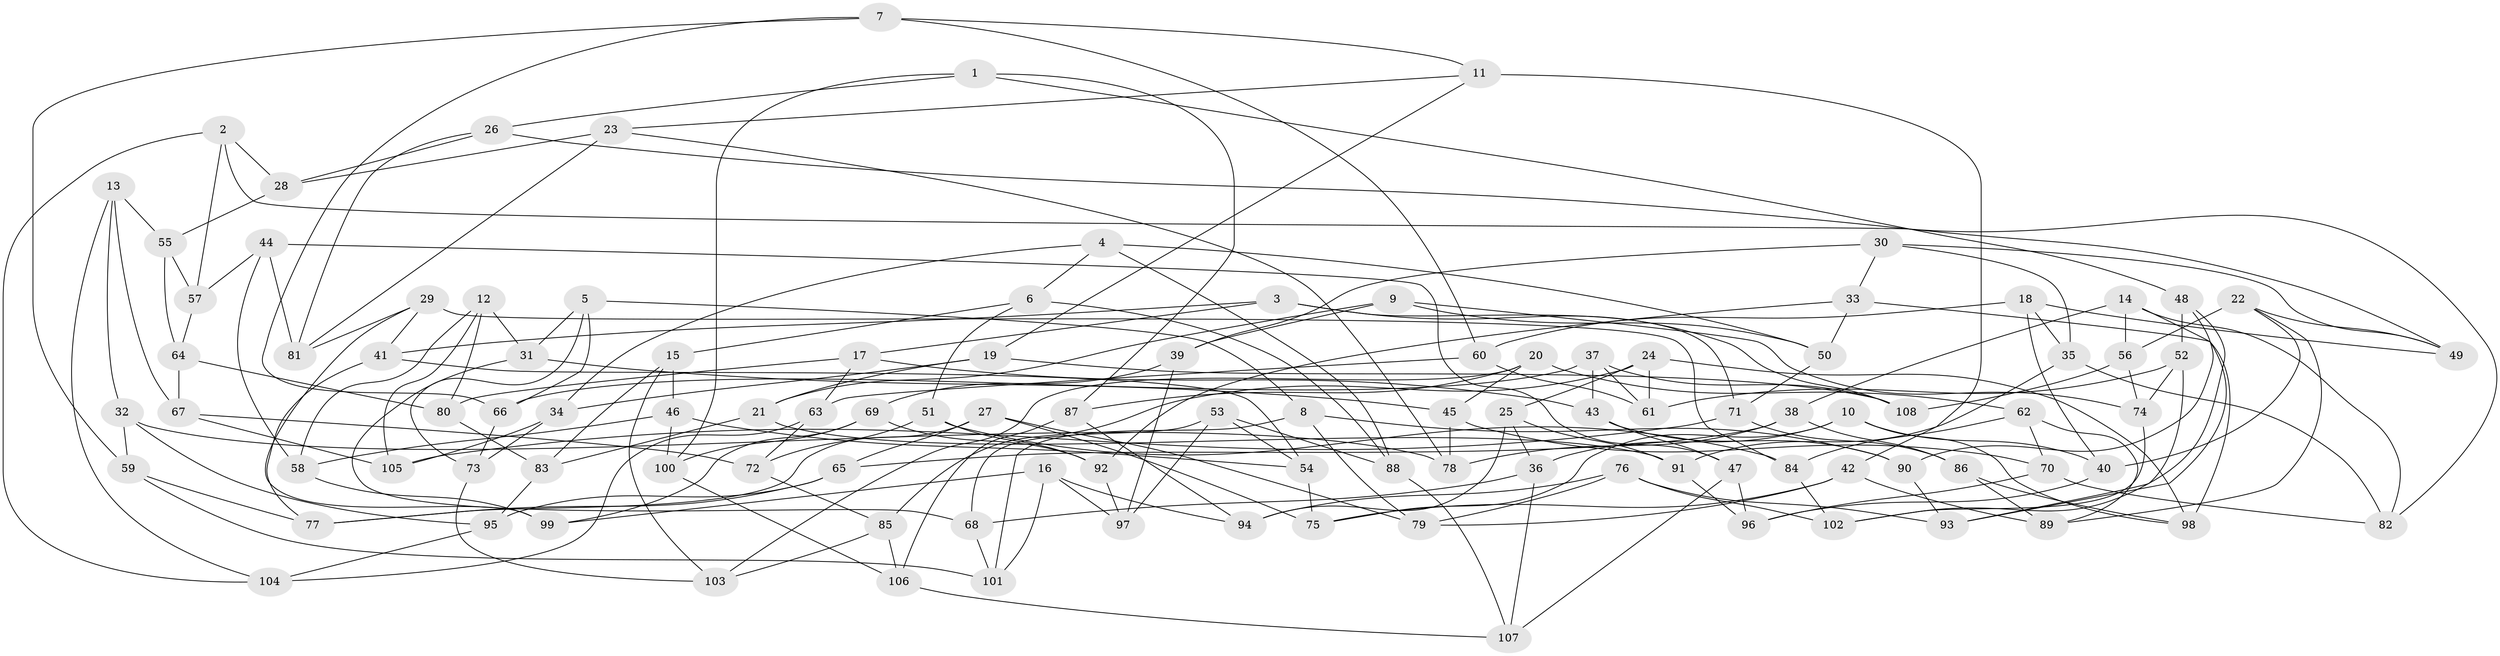 // coarse degree distribution, {6: 0.5454545454545454, 5: 0.09090909090909091, 4: 0.36363636363636365}
// Generated by graph-tools (version 1.1) at 2025/42/03/06/25 10:42:25]
// undirected, 108 vertices, 216 edges
graph export_dot {
graph [start="1"]
  node [color=gray90,style=filled];
  1;
  2;
  3;
  4;
  5;
  6;
  7;
  8;
  9;
  10;
  11;
  12;
  13;
  14;
  15;
  16;
  17;
  18;
  19;
  20;
  21;
  22;
  23;
  24;
  25;
  26;
  27;
  28;
  29;
  30;
  31;
  32;
  33;
  34;
  35;
  36;
  37;
  38;
  39;
  40;
  41;
  42;
  43;
  44;
  45;
  46;
  47;
  48;
  49;
  50;
  51;
  52;
  53;
  54;
  55;
  56;
  57;
  58;
  59;
  60;
  61;
  62;
  63;
  64;
  65;
  66;
  67;
  68;
  69;
  70;
  71;
  72;
  73;
  74;
  75;
  76;
  77;
  78;
  79;
  80;
  81;
  82;
  83;
  84;
  85;
  86;
  87;
  88;
  89;
  90;
  91;
  92;
  93;
  94;
  95;
  96;
  97;
  98;
  99;
  100;
  101;
  102;
  103;
  104;
  105;
  106;
  107;
  108;
  1 -- 100;
  1 -- 87;
  1 -- 26;
  1 -- 48;
  2 -- 82;
  2 -- 104;
  2 -- 28;
  2 -- 57;
  3 -- 108;
  3 -- 41;
  3 -- 71;
  3 -- 17;
  4 -- 6;
  4 -- 34;
  4 -- 88;
  4 -- 50;
  5 -- 73;
  5 -- 66;
  5 -- 8;
  5 -- 31;
  6 -- 51;
  6 -- 15;
  6 -- 88;
  7 -- 66;
  7 -- 11;
  7 -- 60;
  7 -- 59;
  8 -- 90;
  8 -- 79;
  8 -- 101;
  9 -- 50;
  9 -- 39;
  9 -- 21;
  9 -- 74;
  10 -- 98;
  10 -- 40;
  10 -- 36;
  10 -- 75;
  11 -- 19;
  11 -- 42;
  11 -- 23;
  12 -- 58;
  12 -- 105;
  12 -- 80;
  12 -- 31;
  13 -- 55;
  13 -- 32;
  13 -- 104;
  13 -- 67;
  14 -- 93;
  14 -- 38;
  14 -- 56;
  14 -- 82;
  15 -- 46;
  15 -- 103;
  15 -- 83;
  16 -- 97;
  16 -- 94;
  16 -- 101;
  16 -- 99;
  17 -- 43;
  17 -- 63;
  17 -- 80;
  18 -- 49;
  18 -- 60;
  18 -- 40;
  18 -- 35;
  19 -- 108;
  19 -- 21;
  19 -- 34;
  20 -- 103;
  20 -- 87;
  20 -- 45;
  20 -- 62;
  21 -- 83;
  21 -- 91;
  22 -- 89;
  22 -- 40;
  22 -- 56;
  22 -- 49;
  23 -- 78;
  23 -- 81;
  23 -- 28;
  24 -- 25;
  24 -- 61;
  24 -- 85;
  24 -- 98;
  25 -- 36;
  25 -- 94;
  25 -- 91;
  26 -- 49;
  26 -- 28;
  26 -- 81;
  27 -- 75;
  27 -- 77;
  27 -- 79;
  27 -- 65;
  28 -- 55;
  29 -- 41;
  29 -- 81;
  29 -- 84;
  29 -- 99;
  30 -- 33;
  30 -- 35;
  30 -- 39;
  30 -- 49;
  31 -- 45;
  31 -- 68;
  32 -- 59;
  32 -- 95;
  32 -- 78;
  33 -- 92;
  33 -- 98;
  33 -- 50;
  34 -- 73;
  34 -- 105;
  35 -- 91;
  35 -- 82;
  36 -- 107;
  36 -- 68;
  37 -- 43;
  37 -- 108;
  37 -- 61;
  37 -- 66;
  38 -- 78;
  38 -- 86;
  38 -- 65;
  39 -- 69;
  39 -- 97;
  40 -- 96;
  41 -- 54;
  41 -- 77;
  42 -- 75;
  42 -- 79;
  42 -- 89;
  43 -- 47;
  43 -- 90;
  44 -- 58;
  44 -- 57;
  44 -- 81;
  44 -- 47;
  45 -- 78;
  45 -- 70;
  46 -- 54;
  46 -- 100;
  46 -- 58;
  47 -- 96;
  47 -- 107;
  48 -- 102;
  48 -- 90;
  48 -- 52;
  50 -- 71;
  51 -- 72;
  51 -- 84;
  51 -- 92;
  52 -- 93;
  52 -- 61;
  52 -- 74;
  53 -- 54;
  53 -- 68;
  53 -- 97;
  53 -- 88;
  54 -- 75;
  55 -- 64;
  55 -- 57;
  56 -- 108;
  56 -- 74;
  57 -- 64;
  58 -- 99;
  59 -- 77;
  59 -- 101;
  60 -- 61;
  60 -- 63;
  62 -- 70;
  62 -- 84;
  62 -- 89;
  63 -- 72;
  63 -- 104;
  64 -- 67;
  64 -- 80;
  65 -- 95;
  65 -- 77;
  66 -- 73;
  67 -- 105;
  67 -- 72;
  68 -- 101;
  69 -- 99;
  69 -- 100;
  69 -- 92;
  70 -- 82;
  70 -- 96;
  71 -- 86;
  71 -- 105;
  72 -- 85;
  73 -- 103;
  74 -- 102;
  76 -- 79;
  76 -- 93;
  76 -- 94;
  76 -- 102;
  80 -- 83;
  83 -- 95;
  84 -- 102;
  85 -- 103;
  85 -- 106;
  86 -- 89;
  86 -- 98;
  87 -- 94;
  87 -- 106;
  88 -- 107;
  90 -- 93;
  91 -- 96;
  92 -- 97;
  95 -- 104;
  100 -- 106;
  106 -- 107;
}
